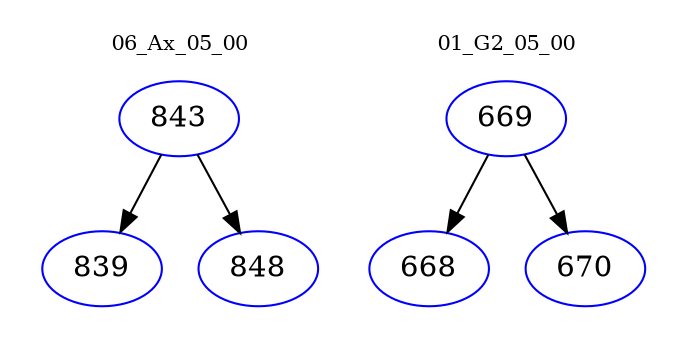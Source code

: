 digraph{
subgraph cluster_0 {
color = white
label = "06_Ax_05_00";
fontsize=10;
T0_843 [label="843", color="blue"]
T0_843 -> T0_839 [color="black"]
T0_839 [label="839", color="blue"]
T0_843 -> T0_848 [color="black"]
T0_848 [label="848", color="blue"]
}
subgraph cluster_1 {
color = white
label = "01_G2_05_00";
fontsize=10;
T1_669 [label="669", color="blue"]
T1_669 -> T1_668 [color="black"]
T1_668 [label="668", color="blue"]
T1_669 -> T1_670 [color="black"]
T1_670 [label="670", color="blue"]
}
}
